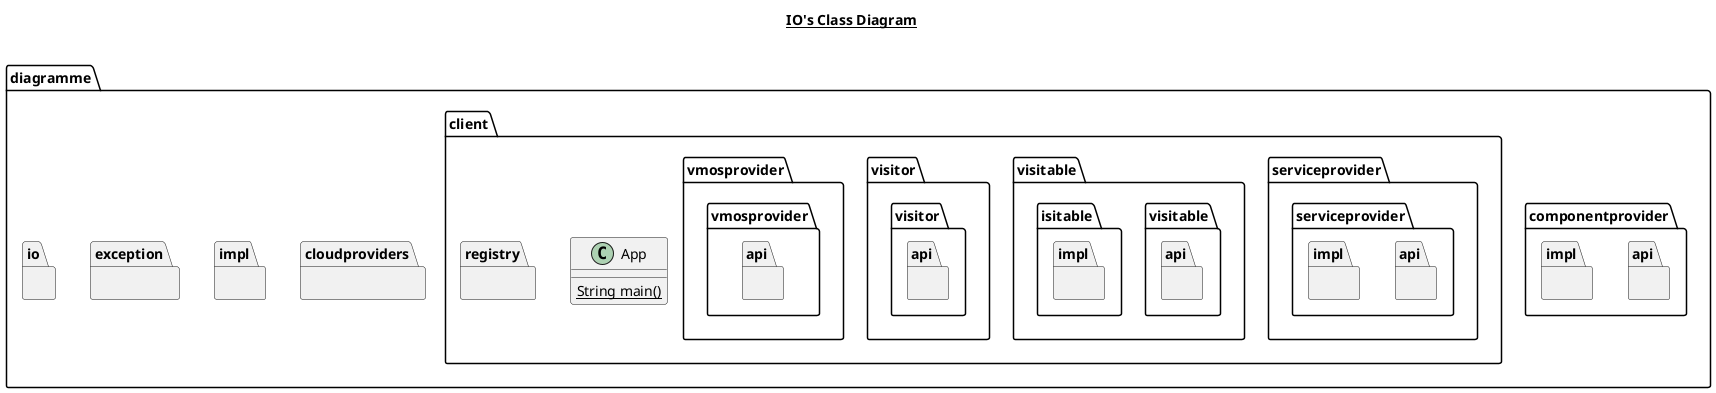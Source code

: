 @startuml


namespace diagramme{

namespace cloudproviders{

}
namespace impl{
}

namespace componentprovider{
namespace api{
}
namespace impl{
}


}

namespace exception{


}
title __IO's Class Diagram__\n
    namespace io {

      }

 namespace client{
 class App{
 {static} String main()
 }


         namespace registry {

        }


          namespace  serviceprovider{
            namespace serviceprovider.api {

              }

             namespace serviceprovider.impl {

                }


            }


            namespace visitable{
                namespace visitable.api {
                 }

                     namespace isitable.impl {

                   }
                   }


  namespace  visitor{
    namespace visitor.api {

    }

  }

    namespace  vmosprovider{
      namespace vmosprovider.api {

        }

    }




@enduml
